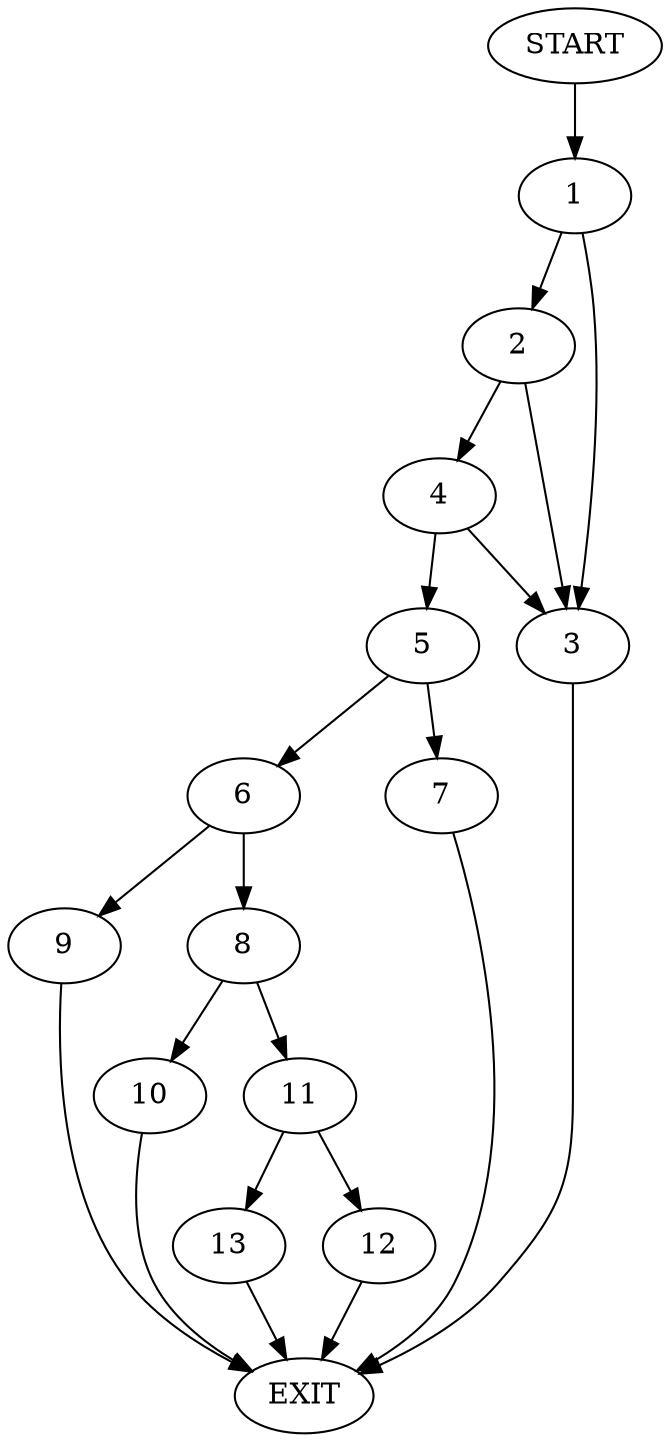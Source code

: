 digraph {
0 [label="START"]
14 [label="EXIT"]
0 -> 1
1 -> 2
1 -> 3
3 -> 14
2 -> 4
2 -> 3
4 -> 5
4 -> 3
5 -> 6
5 -> 7
6 -> 8
6 -> 9
7 -> 14
8 -> 10
8 -> 11
9 -> 14
11 -> 12
11 -> 13
10 -> 14
13 -> 14
12 -> 14
}
